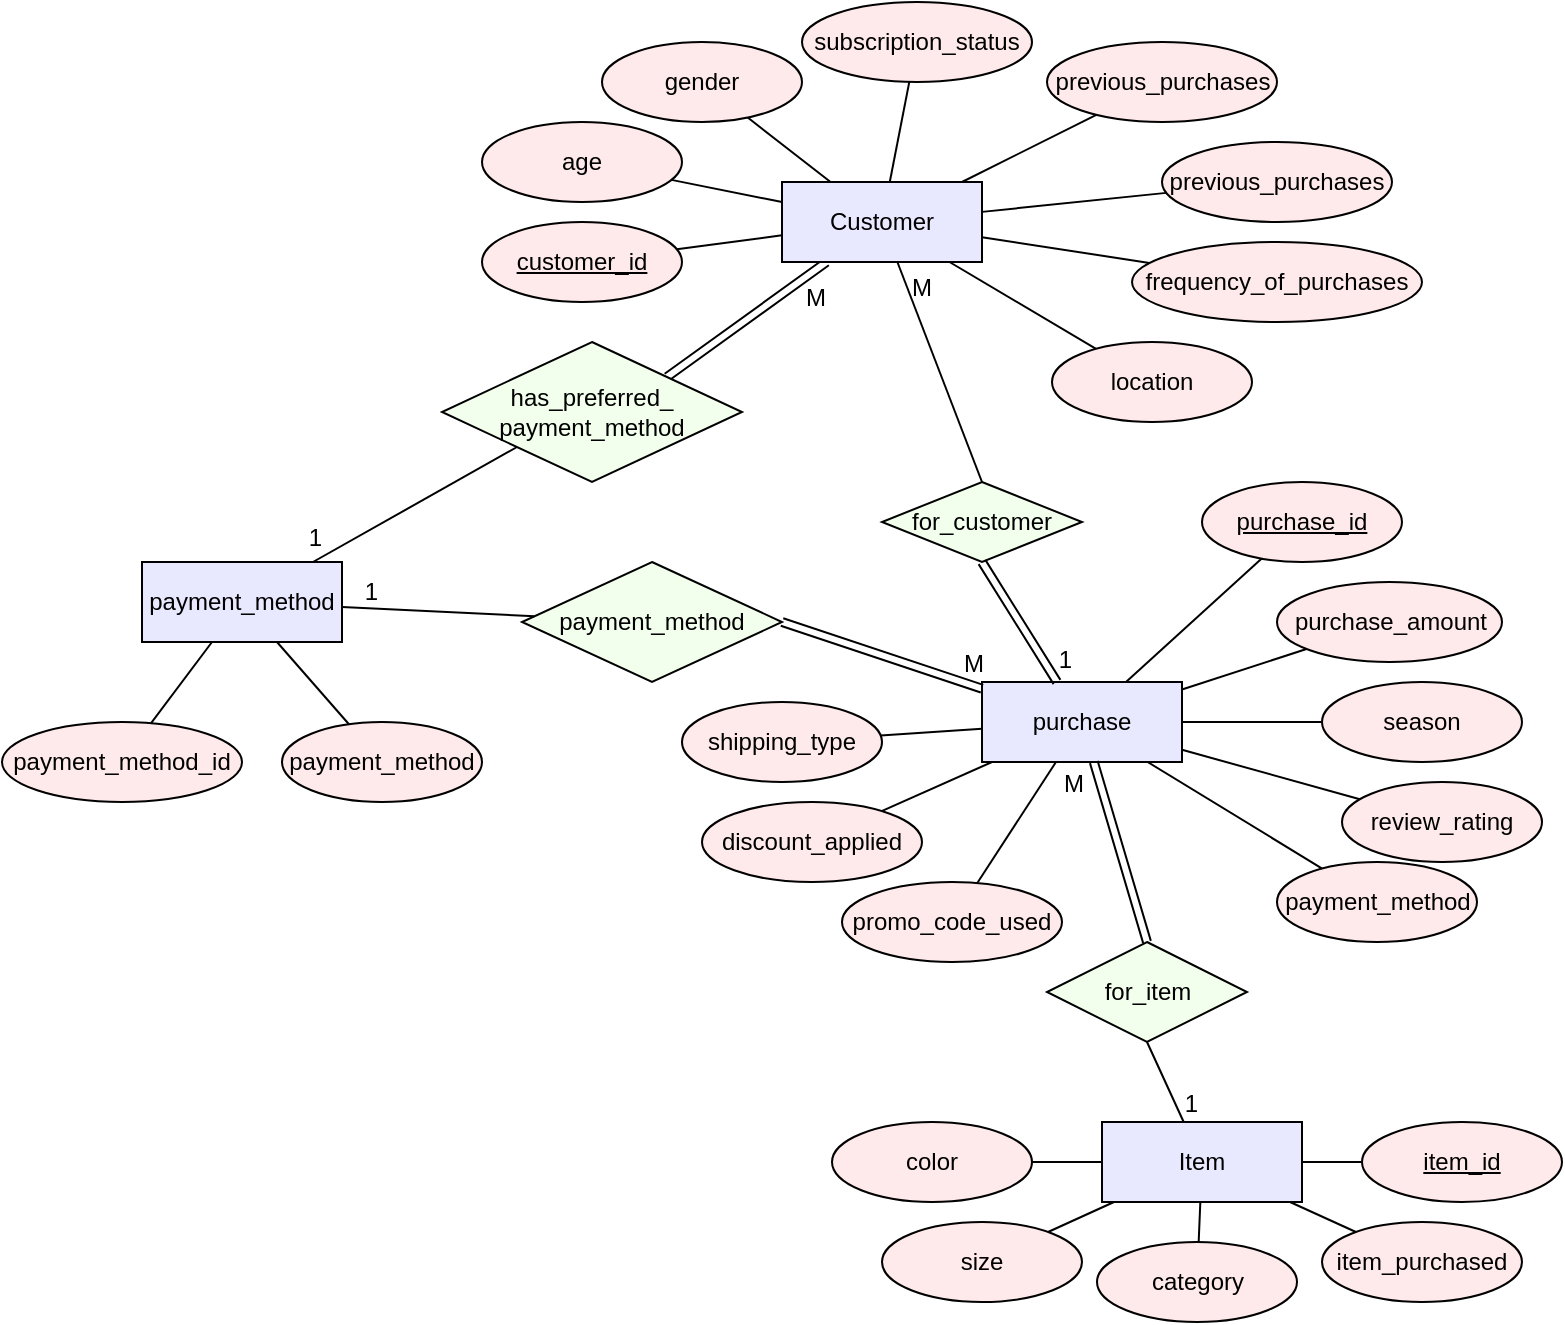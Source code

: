 <mxfile version="26.1.1">
  <diagram id="R2lEEEUBdFMjLlhIrx00" name="Page-1">
    <mxGraphModel dx="1521" dy="1681" grid="1" gridSize="10" guides="1" tooltips="1" connect="1" arrows="1" fold="1" page="1" pageScale="1" pageWidth="850" pageHeight="1100" math="0" shadow="0" extFonts="Permanent Marker^https://fonts.googleapis.com/css?family=Permanent+Marker">
      <root>
        <mxCell id="0" />
        <mxCell id="1" parent="0" />
        <mxCell id="mqcVwTidvlp0oD6AtNm--32" value="" style="shape=link;html=1;rounded=0;entryX=1;entryY=0;entryDx=0;entryDy=0;" edge="1" parent="1" source="lmP64nu2KMlHLWdJOMe3-4" target="mqcVwTidvlp0oD6AtNm--26">
          <mxGeometry relative="1" as="geometry">
            <mxPoint x="360" y="323" as="sourcePoint" />
            <mxPoint x="260" y="290" as="targetPoint" />
          </mxGeometry>
        </mxCell>
        <mxCell id="mqcVwTidvlp0oD6AtNm--33" value="M" style="resizable=0;html=1;whiteSpace=wrap;align=right;verticalAlign=bottom;" connectable="0" vertex="1" parent="mqcVwTidvlp0oD6AtNm--32">
          <mxGeometry x="1" relative="1" as="geometry">
            <mxPoint x="81" y="-31" as="offset" />
          </mxGeometry>
        </mxCell>
        <mxCell id="lmP64nu2KMlHLWdJOMe3-1" value="customer_id" style="ellipse;whiteSpace=wrap;html=1;align=center;fontStyle=4;fillColor=#FFEAEB;" parent="1" vertex="1">
          <mxGeometry x="100" y="80" width="100" height="40" as="geometry" />
        </mxCell>
        <mxCell id="lmP64nu2KMlHLWdJOMe3-2" value="age" style="ellipse;whiteSpace=wrap;html=1;align=center;fillColor=#FFEAEB;" parent="1" vertex="1">
          <mxGeometry x="100" y="30" width="100" height="40" as="geometry" />
        </mxCell>
        <mxCell id="lmP64nu2KMlHLWdJOMe3-3" value="gender" style="ellipse;whiteSpace=wrap;html=1;align=center;fillColor=#FFEAEB;" parent="1" vertex="1">
          <mxGeometry x="160" y="-10" width="100" height="40" as="geometry" />
        </mxCell>
        <mxCell id="lmP64nu2KMlHLWdJOMe3-4" value="Customer" style="whiteSpace=wrap;html=1;align=center;fillColor=#E8E8FF;" parent="1" vertex="1">
          <mxGeometry x="250" y="60" width="100" height="40" as="geometry" />
        </mxCell>
        <mxCell id="lmP64nu2KMlHLWdJOMe3-5" value="" style="endArrow=none;html=1;rounded=0;" parent="1" source="lmP64nu2KMlHLWdJOMe3-4" target="lmP64nu2KMlHLWdJOMe3-1" edge="1">
          <mxGeometry relative="1" as="geometry">
            <mxPoint x="460" y="110" as="sourcePoint" />
            <mxPoint x="620" y="110" as="targetPoint" />
          </mxGeometry>
        </mxCell>
        <mxCell id="lmP64nu2KMlHLWdJOMe3-6" value="" style="endArrow=none;html=1;rounded=0;" parent="1" source="lmP64nu2KMlHLWdJOMe3-4" target="lmP64nu2KMlHLWdJOMe3-2" edge="1">
          <mxGeometry relative="1" as="geometry">
            <mxPoint x="310" y="80" as="sourcePoint" />
            <mxPoint x="230" y="-12" as="targetPoint" />
          </mxGeometry>
        </mxCell>
        <mxCell id="lmP64nu2KMlHLWdJOMe3-7" value="" style="endArrow=none;html=1;rounded=0;" parent="1" source="lmP64nu2KMlHLWdJOMe3-4" target="lmP64nu2KMlHLWdJOMe3-3" edge="1">
          <mxGeometry relative="1" as="geometry">
            <mxPoint x="310" y="70" as="sourcePoint" />
            <mxPoint x="310" y="-10" as="targetPoint" />
          </mxGeometry>
        </mxCell>
        <mxCell id="lmP64nu2KMlHLWdJOMe3-8" value="purchase" style="whiteSpace=wrap;html=1;align=center;fillColor=#E8E8FF;" parent="1" vertex="1">
          <mxGeometry x="350" y="310" width="100" height="40" as="geometry" />
        </mxCell>
        <mxCell id="lmP64nu2KMlHLWdJOMe3-9" value="for_customer" style="shape=rhombus;perimeter=rhombusPerimeter;whiteSpace=wrap;html=1;align=center;fillColor=#F3FFED;" parent="1" vertex="1">
          <mxGeometry x="300" y="210" width="100" height="40" as="geometry" />
        </mxCell>
        <mxCell id="lmP64nu2KMlHLWdJOMe3-10" value="purchase_id" style="ellipse;whiteSpace=wrap;html=1;align=center;fontStyle=4;fillColor=#FFEAEB;" parent="1" vertex="1">
          <mxGeometry x="460" y="210" width="100" height="40" as="geometry" />
        </mxCell>
        <mxCell id="lmP64nu2KMlHLWdJOMe3-11" value="purchase_amount" style="ellipse;whiteSpace=wrap;html=1;align=center;fillColor=#FFEAEB;" parent="1" vertex="1">
          <mxGeometry x="497.5" y="260" width="112.5" height="40" as="geometry" />
        </mxCell>
        <mxCell id="lmP64nu2KMlHLWdJOMe3-12" value="season" style="ellipse;whiteSpace=wrap;html=1;align=center;fillColor=#FFEAEB;" parent="1" vertex="1">
          <mxGeometry x="520" y="310" width="100" height="40" as="geometry" />
        </mxCell>
        <mxCell id="lmP64nu2KMlHLWdJOMe3-13" value="" style="endArrow=none;html=1;rounded=0;" parent="1" source="lmP64nu2KMlHLWdJOMe3-8" target="lmP64nu2KMlHLWdJOMe3-10" edge="1">
          <mxGeometry relative="1" as="geometry">
            <mxPoint x="621.5" y="120" as="sourcePoint" />
            <mxPoint x="558.5" y="86" as="targetPoint" />
          </mxGeometry>
        </mxCell>
        <mxCell id="lmP64nu2KMlHLWdJOMe3-14" value="" style="endArrow=none;html=1;rounded=0;" parent="1" source="lmP64nu2KMlHLWdJOMe3-8" target="lmP64nu2KMlHLWdJOMe3-11" edge="1">
          <mxGeometry relative="1" as="geometry">
            <mxPoint x="705" y="141" as="sourcePoint" />
            <mxPoint x="660" y="90" as="targetPoint" />
          </mxGeometry>
        </mxCell>
        <mxCell id="lmP64nu2KMlHLWdJOMe3-15" value="" style="endArrow=none;html=1;rounded=0;" parent="1" source="lmP64nu2KMlHLWdJOMe3-8" target="lmP64nu2KMlHLWdJOMe3-12" edge="1">
          <mxGeometry relative="1" as="geometry">
            <mxPoint x="689" y="140" as="sourcePoint" />
            <mxPoint x="711" y="90" as="targetPoint" />
          </mxGeometry>
        </mxCell>
        <mxCell id="lmP64nu2KMlHLWdJOMe3-16" value="Item" style="whiteSpace=wrap;html=1;align=center;fillColor=#E8E8FF;" parent="1" vertex="1">
          <mxGeometry x="410" y="530" width="100" height="40" as="geometry" />
        </mxCell>
        <mxCell id="lmP64nu2KMlHLWdJOMe3-17" value="item_id" style="ellipse;whiteSpace=wrap;html=1;align=center;fontStyle=4;fillColor=#FFEAEB;" parent="1" vertex="1">
          <mxGeometry x="540" y="530" width="100" height="40" as="geometry" />
        </mxCell>
        <mxCell id="lmP64nu2KMlHLWdJOMe3-20" value="" style="endArrow=none;html=1;rounded=0;" parent="1" source="lmP64nu2KMlHLWdJOMe3-16" target="lmP64nu2KMlHLWdJOMe3-17" edge="1">
          <mxGeometry relative="1" as="geometry">
            <mxPoint x="991.5" y="150" as="sourcePoint" />
            <mxPoint x="928.5" y="116" as="targetPoint" />
          </mxGeometry>
        </mxCell>
        <mxCell id="lmP64nu2KMlHLWdJOMe3-23" value="for_item" style="shape=rhombus;perimeter=rhombusPerimeter;whiteSpace=wrap;html=1;align=center;fillColor=#F3FFED;" parent="1" vertex="1">
          <mxGeometry x="382.5" y="440" width="100" height="50" as="geometry" />
        </mxCell>
        <mxCell id="lmP64nu2KMlHLWdJOMe3-24" value="item_purchased" style="ellipse;whiteSpace=wrap;html=1;align=center;fillColor=#FFEAEB;" parent="1" vertex="1">
          <mxGeometry x="520" y="580" width="100" height="40" as="geometry" />
        </mxCell>
        <mxCell id="lmP64nu2KMlHLWdJOMe3-25" value="" style="endArrow=none;html=1;rounded=0;" parent="1" source="lmP64nu2KMlHLWdJOMe3-16" target="lmP64nu2KMlHLWdJOMe3-24" edge="1">
          <mxGeometry relative="1" as="geometry">
            <mxPoint x="1020" y="240" as="sourcePoint" />
            <mxPoint x="1103" y="203" as="targetPoint" />
          </mxGeometry>
        </mxCell>
        <mxCell id="lmP64nu2KMlHLWdJOMe3-28" value="" style="endArrow=none;html=1;rounded=0;exitX=0.5;exitY=1;exitDx=0;exitDy=0;" parent="1" source="lmP64nu2KMlHLWdJOMe3-23" target="lmP64nu2KMlHLWdJOMe3-16" edge="1">
          <mxGeometry relative="1" as="geometry">
            <mxPoint x="370" y="500" as="sourcePoint" />
            <mxPoint x="560" y="370" as="targetPoint" />
          </mxGeometry>
        </mxCell>
        <mxCell id="lmP64nu2KMlHLWdJOMe3-29" value="1" style="resizable=0;html=1;whiteSpace=wrap;align=right;verticalAlign=bottom;" parent="lmP64nu2KMlHLWdJOMe3-28" connectable="0" vertex="1">
          <mxGeometry x="1" relative="1" as="geometry">
            <mxPoint x="9" as="offset" />
          </mxGeometry>
        </mxCell>
        <mxCell id="lmP64nu2KMlHLWdJOMe3-30" value="" style="shape=link;html=1;rounded=0;exitX=0.5;exitY=0;exitDx=0;exitDy=0;" parent="1" source="lmP64nu2KMlHLWdJOMe3-23" target="lmP64nu2KMlHLWdJOMe3-8" edge="1">
          <mxGeometry relative="1" as="geometry">
            <mxPoint x="492.5" y="440" as="sourcePoint" />
            <mxPoint x="610" y="494.5" as="targetPoint" />
          </mxGeometry>
        </mxCell>
        <mxCell id="lmP64nu2KMlHLWdJOMe3-31" value="M" style="resizable=0;html=1;whiteSpace=wrap;align=right;verticalAlign=bottom;" parent="lmP64nu2KMlHLWdJOMe3-30" connectable="0" vertex="1">
          <mxGeometry x="1" relative="1" as="geometry">
            <mxPoint x="-3" y="20" as="offset" />
          </mxGeometry>
        </mxCell>
        <mxCell id="lmP64nu2KMlHLWdJOMe3-32" value="" style="shape=link;html=1;rounded=0;exitX=0.5;exitY=1;exitDx=0;exitDy=0;" parent="1" source="lmP64nu2KMlHLWdJOMe3-9" target="lmP64nu2KMlHLWdJOMe3-8" edge="1">
          <mxGeometry relative="1" as="geometry">
            <mxPoint x="360" y="260" as="sourcePoint" />
            <mxPoint x="360" y="330" as="targetPoint" />
          </mxGeometry>
        </mxCell>
        <mxCell id="lmP64nu2KMlHLWdJOMe3-33" value="1" style="resizable=0;html=1;whiteSpace=wrap;align=right;verticalAlign=bottom;" parent="lmP64nu2KMlHLWdJOMe3-32" connectable="0" vertex="1">
          <mxGeometry x="1" relative="1" as="geometry">
            <mxPoint x="9" y="-3" as="offset" />
          </mxGeometry>
        </mxCell>
        <mxCell id="hlLenKTus_ZzR4-KE3Vb-1" value="size" style="ellipse;whiteSpace=wrap;html=1;align=center;fillColor=#FFEAEB;" parent="1" vertex="1">
          <mxGeometry x="300" y="580" width="100" height="40" as="geometry" />
        </mxCell>
        <mxCell id="hlLenKTus_ZzR4-KE3Vb-2" value="" style="endArrow=none;html=1;rounded=0;" parent="1" source="lmP64nu2KMlHLWdJOMe3-16" target="hlLenKTus_ZzR4-KE3Vb-1" edge="1">
          <mxGeometry relative="1" as="geometry">
            <mxPoint x="410" y="550" as="sourcePoint" />
            <mxPoint x="1030" y="120" as="targetPoint" />
          </mxGeometry>
        </mxCell>
        <mxCell id="hlLenKTus_ZzR4-KE3Vb-7" value="" style="html=1;rounded=0;exitX=0.5;exitY=0;exitDx=0;exitDy=0;endArrow=none;startFill=0;" parent="1" source="lmP64nu2KMlHLWdJOMe3-9" target="lmP64nu2KMlHLWdJOMe3-4" edge="1">
          <mxGeometry relative="1" as="geometry">
            <mxPoint x="350" y="170" as="sourcePoint" />
            <mxPoint x="389" y="140" as="targetPoint" />
          </mxGeometry>
        </mxCell>
        <mxCell id="hlLenKTus_ZzR4-KE3Vb-8" value="M" style="resizable=0;html=1;whiteSpace=wrap;align=right;verticalAlign=bottom;" parent="hlLenKTus_ZzR4-KE3Vb-7" connectable="0" vertex="1">
          <mxGeometry x="1" relative="1" as="geometry">
            <mxPoint x="19" y="22" as="offset" />
          </mxGeometry>
        </mxCell>
        <mxCell id="mqcVwTidvlp0oD6AtNm--1" value="subscription_status" style="ellipse;whiteSpace=wrap;html=1;align=center;fillColor=#FFEAEB;" vertex="1" parent="1">
          <mxGeometry x="260" y="-30" width="115" height="40" as="geometry" />
        </mxCell>
        <mxCell id="mqcVwTidvlp0oD6AtNm--2" value="previous_purchases" style="ellipse;whiteSpace=wrap;html=1;align=center;fillColor=#FFEAEB;" vertex="1" parent="1">
          <mxGeometry x="382.5" y="-10" width="115" height="40" as="geometry" />
        </mxCell>
        <mxCell id="mqcVwTidvlp0oD6AtNm--3" value="" style="endArrow=none;html=1;rounded=0;" edge="1" parent="1" source="mqcVwTidvlp0oD6AtNm--2" target="lmP64nu2KMlHLWdJOMe3-4">
          <mxGeometry relative="1" as="geometry">
            <mxPoint x="410" y="110" as="sourcePoint" />
            <mxPoint x="360" y="110" as="targetPoint" />
          </mxGeometry>
        </mxCell>
        <mxCell id="mqcVwTidvlp0oD6AtNm--4" value="" style="endArrow=none;html=1;rounded=0;" edge="1" parent="1" source="mqcVwTidvlp0oD6AtNm--1" target="lmP64nu2KMlHLWdJOMe3-4">
          <mxGeometry relative="1" as="geometry">
            <mxPoint x="410" y="120" as="sourcePoint" />
            <mxPoint x="360" y="120" as="targetPoint" />
          </mxGeometry>
        </mxCell>
        <mxCell id="mqcVwTidvlp0oD6AtNm--5" value="review_rating" style="ellipse;whiteSpace=wrap;html=1;align=center;fillColor=#FFEAEB;" vertex="1" parent="1">
          <mxGeometry x="530" y="360" width="100" height="40" as="geometry" />
        </mxCell>
        <mxCell id="mqcVwTidvlp0oD6AtNm--6" value="payment_method" style="ellipse;whiteSpace=wrap;html=1;align=center;fillColor=#FFEAEB;" vertex="1" parent="1">
          <mxGeometry x="497.5" y="400" width="100" height="40" as="geometry" />
        </mxCell>
        <mxCell id="mqcVwTidvlp0oD6AtNm--7" value="shipping_type" style="ellipse;whiteSpace=wrap;html=1;align=center;fillColor=#FFEAEB;" vertex="1" parent="1">
          <mxGeometry x="200" y="320" width="100" height="40" as="geometry" />
        </mxCell>
        <mxCell id="mqcVwTidvlp0oD6AtNm--8" value="discount_applied" style="ellipse;whiteSpace=wrap;html=1;align=center;fillColor=#FFEAEB;" vertex="1" parent="1">
          <mxGeometry x="210" y="370" width="110" height="40" as="geometry" />
        </mxCell>
        <mxCell id="mqcVwTidvlp0oD6AtNm--9" value="promo_code_used" style="ellipse;whiteSpace=wrap;html=1;align=center;fillColor=#FFEAEB;" vertex="1" parent="1">
          <mxGeometry x="280" y="410" width="110" height="40" as="geometry" />
        </mxCell>
        <mxCell id="mqcVwTidvlp0oD6AtNm--10" value="" style="endArrow=none;html=1;rounded=0;" edge="1" parent="1" source="lmP64nu2KMlHLWdJOMe3-8" target="mqcVwTidvlp0oD6AtNm--5">
          <mxGeometry relative="1" as="geometry">
            <mxPoint x="420" y="346" as="sourcePoint" />
            <mxPoint x="480" y="354" as="targetPoint" />
          </mxGeometry>
        </mxCell>
        <mxCell id="mqcVwTidvlp0oD6AtNm--11" value="" style="endArrow=none;html=1;rounded=0;" edge="1" parent="1" source="lmP64nu2KMlHLWdJOMe3-8" target="mqcVwTidvlp0oD6AtNm--6">
          <mxGeometry relative="1" as="geometry">
            <mxPoint x="430" y="356" as="sourcePoint" />
            <mxPoint x="490" y="364" as="targetPoint" />
          </mxGeometry>
        </mxCell>
        <mxCell id="mqcVwTidvlp0oD6AtNm--12" value="" style="endArrow=none;html=1;rounded=0;" edge="1" parent="1" source="lmP64nu2KMlHLWdJOMe3-8" target="mqcVwTidvlp0oD6AtNm--7">
          <mxGeometry relative="1" as="geometry">
            <mxPoint x="327" y="320" as="sourcePoint" />
            <mxPoint x="273" y="295" as="targetPoint" />
          </mxGeometry>
        </mxCell>
        <mxCell id="mqcVwTidvlp0oD6AtNm--13" value="" style="endArrow=none;html=1;rounded=0;" edge="1" parent="1" source="lmP64nu2KMlHLWdJOMe3-8" target="mqcVwTidvlp0oD6AtNm--8">
          <mxGeometry relative="1" as="geometry">
            <mxPoint x="337" y="330" as="sourcePoint" />
            <mxPoint x="283" y="305" as="targetPoint" />
          </mxGeometry>
        </mxCell>
        <mxCell id="mqcVwTidvlp0oD6AtNm--14" value="" style="endArrow=none;html=1;rounded=0;" edge="1" parent="1" source="lmP64nu2KMlHLWdJOMe3-8" target="mqcVwTidvlp0oD6AtNm--9">
          <mxGeometry relative="1" as="geometry">
            <mxPoint x="347" y="340" as="sourcePoint" />
            <mxPoint x="293" y="315" as="targetPoint" />
          </mxGeometry>
        </mxCell>
        <mxCell id="mqcVwTidvlp0oD6AtNm--15" value="category" style="ellipse;whiteSpace=wrap;html=1;align=center;fillColor=#FFEAEB;" vertex="1" parent="1">
          <mxGeometry x="407.5" y="590" width="100" height="40" as="geometry" />
        </mxCell>
        <mxCell id="mqcVwTidvlp0oD6AtNm--16" value="color" style="ellipse;whiteSpace=wrap;html=1;align=center;fillColor=#FFEAEB;" vertex="1" parent="1">
          <mxGeometry x="275" y="530" width="100" height="40" as="geometry" />
        </mxCell>
        <mxCell id="mqcVwTidvlp0oD6AtNm--17" value="" style="endArrow=none;html=1;rounded=0;" edge="1" parent="1" source="lmP64nu2KMlHLWdJOMe3-16" target="mqcVwTidvlp0oD6AtNm--16">
          <mxGeometry relative="1" as="geometry">
            <mxPoint x="490" y="580" as="sourcePoint" />
            <mxPoint x="531" y="621" as="targetPoint" />
          </mxGeometry>
        </mxCell>
        <mxCell id="mqcVwTidvlp0oD6AtNm--18" value="" style="endArrow=none;html=1;rounded=0;" edge="1" parent="1" source="lmP64nu2KMlHLWdJOMe3-16" target="mqcVwTidvlp0oD6AtNm--15">
          <mxGeometry relative="1" as="geometry">
            <mxPoint x="500" y="590" as="sourcePoint" />
            <mxPoint x="541" y="631" as="targetPoint" />
          </mxGeometry>
        </mxCell>
        <mxCell id="mqcVwTidvlp0oD6AtNm--19" value="payment_method" style="whiteSpace=wrap;html=1;align=center;fillColor=#E8E8FF;" vertex="1" parent="1">
          <mxGeometry x="-70" y="250" width="100" height="40" as="geometry" />
        </mxCell>
        <mxCell id="mqcVwTidvlp0oD6AtNm--20" value="previous_purchases" style="ellipse;whiteSpace=wrap;html=1;align=center;fillColor=#FFEAEB;" vertex="1" parent="1">
          <mxGeometry x="440" y="40" width="115" height="40" as="geometry" />
        </mxCell>
        <mxCell id="mqcVwTidvlp0oD6AtNm--21" value="" style="endArrow=none;html=1;rounded=0;" edge="1" parent="1" source="mqcVwTidvlp0oD6AtNm--20" target="lmP64nu2KMlHLWdJOMe3-4">
          <mxGeometry relative="1" as="geometry">
            <mxPoint x="420" y="120" as="sourcePoint" />
            <mxPoint x="360" y="75" as="targetPoint" />
          </mxGeometry>
        </mxCell>
        <mxCell id="mqcVwTidvlp0oD6AtNm--22" value="frequency_of_purchases" style="ellipse;whiteSpace=wrap;html=1;align=center;fillColor=#FFEAEB;" vertex="1" parent="1">
          <mxGeometry x="425" y="90" width="145" height="40" as="geometry" />
        </mxCell>
        <mxCell id="mqcVwTidvlp0oD6AtNm--23" value="" style="endArrow=none;html=1;rounded=0;" edge="1" parent="1" source="mqcVwTidvlp0oD6AtNm--22" target="lmP64nu2KMlHLWdJOMe3-4">
          <mxGeometry relative="1" as="geometry">
            <mxPoint x="420" y="190" as="sourcePoint" />
            <mxPoint x="360" y="145" as="targetPoint" />
          </mxGeometry>
        </mxCell>
        <mxCell id="mqcVwTidvlp0oD6AtNm--26" value="has_preferred_&lt;div&gt;payment_method&lt;/div&gt;" style="shape=rhombus;perimeter=rhombusPerimeter;whiteSpace=wrap;html=1;align=center;fillColor=#F3FFED;" vertex="1" parent="1">
          <mxGeometry x="80" y="140" width="150" height="70" as="geometry" />
        </mxCell>
        <mxCell id="mqcVwTidvlp0oD6AtNm--27" value="payment_method" style="shape=rhombus;perimeter=rhombusPerimeter;whiteSpace=wrap;html=1;align=center;fillColor=#F3FFED;" vertex="1" parent="1">
          <mxGeometry x="120" y="250" width="130" height="60" as="geometry" />
        </mxCell>
        <mxCell id="mqcVwTidvlp0oD6AtNm--28" value="" style="shape=link;html=1;rounded=0;entryX=1;entryY=0.5;entryDx=0;entryDy=0;" edge="1" parent="1" source="lmP64nu2KMlHLWdJOMe3-8" target="mqcVwTidvlp0oD6AtNm--27">
          <mxGeometry relative="1" as="geometry">
            <mxPoint x="360" y="260" as="sourcePoint" />
            <mxPoint x="398" y="320" as="targetPoint" />
          </mxGeometry>
        </mxCell>
        <mxCell id="mqcVwTidvlp0oD6AtNm--29" value="M" style="resizable=0;html=1;whiteSpace=wrap;align=right;verticalAlign=bottom;" connectable="0" vertex="1" parent="mqcVwTidvlp0oD6AtNm--28">
          <mxGeometry x="1" relative="1" as="geometry">
            <mxPoint x="103" y="30" as="offset" />
          </mxGeometry>
        </mxCell>
        <mxCell id="mqcVwTidvlp0oD6AtNm--30" value="" style="endArrow=none;html=1;rounded=0;" edge="1" parent="1" source="mqcVwTidvlp0oD6AtNm--27" target="mqcVwTidvlp0oD6AtNm--19">
          <mxGeometry relative="1" as="geometry">
            <mxPoint x="100" y="430" as="sourcePoint" />
            <mxPoint x="461" y="540" as="targetPoint" />
          </mxGeometry>
        </mxCell>
        <mxCell id="mqcVwTidvlp0oD6AtNm--31" value="1" style="resizable=0;html=1;whiteSpace=wrap;align=right;verticalAlign=bottom;" connectable="0" vertex="1" parent="mqcVwTidvlp0oD6AtNm--30">
          <mxGeometry x="1" relative="1" as="geometry">
            <mxPoint x="20" y="1" as="offset" />
          </mxGeometry>
        </mxCell>
        <mxCell id="mqcVwTidvlp0oD6AtNm--34" value="" style="endArrow=none;html=1;rounded=0;exitX=0;exitY=1;exitDx=0;exitDy=0;" edge="1" parent="1" source="mqcVwTidvlp0oD6AtNm--26" target="mqcVwTidvlp0oD6AtNm--19">
          <mxGeometry relative="1" as="geometry">
            <mxPoint x="136" y="287" as="sourcePoint" />
            <mxPoint x="40" y="282" as="targetPoint" />
          </mxGeometry>
        </mxCell>
        <mxCell id="mqcVwTidvlp0oD6AtNm--35" value="1" style="resizable=0;html=1;whiteSpace=wrap;align=right;verticalAlign=bottom;" connectable="0" vertex="1" parent="mqcVwTidvlp0oD6AtNm--34">
          <mxGeometry x="1" relative="1" as="geometry">
            <mxPoint x="6" y="-3" as="offset" />
          </mxGeometry>
        </mxCell>
        <mxCell id="mqcVwTidvlp0oD6AtNm--37" value="location" style="ellipse;whiteSpace=wrap;html=1;align=center;fillColor=#FFEAEB;" vertex="1" parent="1">
          <mxGeometry x="385" y="140" width="100" height="40" as="geometry" />
        </mxCell>
        <mxCell id="mqcVwTidvlp0oD6AtNm--38" value="" style="endArrow=none;html=1;rounded=0;" edge="1" parent="1" target="mqcVwTidvlp0oD6AtNm--37" source="lmP64nu2KMlHLWdJOMe3-4">
          <mxGeometry relative="1" as="geometry">
            <mxPoint x="535" y="180" as="sourcePoint" />
            <mxPoint x="515" y="98" as="targetPoint" />
          </mxGeometry>
        </mxCell>
        <mxCell id="mqcVwTidvlp0oD6AtNm--39" value="payment_method" style="ellipse;whiteSpace=wrap;html=1;align=center;fillColor=#FFEAEB;" vertex="1" parent="1">
          <mxGeometry y="330" width="100" height="40" as="geometry" />
        </mxCell>
        <mxCell id="mqcVwTidvlp0oD6AtNm--40" value="" style="endArrow=none;html=1;rounded=0;" edge="1" parent="1" target="mqcVwTidvlp0oD6AtNm--39" source="mqcVwTidvlp0oD6AtNm--19">
          <mxGeometry relative="1" as="geometry">
            <mxPoint x="80" y="200" as="sourcePoint" />
            <mxPoint x="60" y="118" as="targetPoint" />
          </mxGeometry>
        </mxCell>
        <mxCell id="mqcVwTidvlp0oD6AtNm--41" value="payment_method_id" style="ellipse;whiteSpace=wrap;html=1;align=center;fillColor=#FFEAEB;" vertex="1" parent="1">
          <mxGeometry x="-140" y="330" width="120" height="40" as="geometry" />
        </mxCell>
        <mxCell id="mqcVwTidvlp0oD6AtNm--42" value="" style="endArrow=none;html=1;rounded=0;" edge="1" parent="1" source="mqcVwTidvlp0oD6AtNm--19" target="mqcVwTidvlp0oD6AtNm--41">
          <mxGeometry relative="1" as="geometry">
            <mxPoint x="8" y="300" as="sourcePoint" />
            <mxPoint x="43" y="341" as="targetPoint" />
          </mxGeometry>
        </mxCell>
      </root>
    </mxGraphModel>
  </diagram>
</mxfile>
